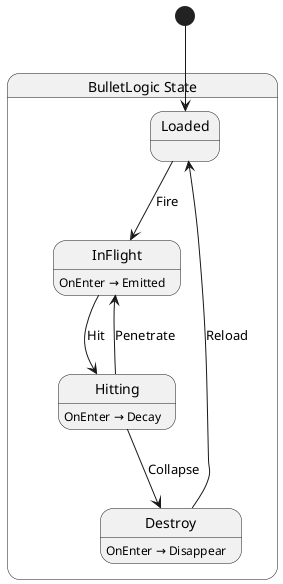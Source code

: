 @startuml BulletLogic
state "BulletLogic State" as EternalJourney_App_State_BulletLogic_State {
  state "Loaded" as EternalJourney_App_State_BulletLogic_State_Loaded
  state "InFlight" as EternalJourney_App_State_BulletLogic_State_InFlight
  state "Hitting" as EternalJourney_App_State_BulletLogic_State_Hitting
  state "Destroy" as EternalJourney_App_State_BulletLogic_State_Destroy
}

EternalJourney_App_State_BulletLogic_State_Destroy --> EternalJourney_App_State_BulletLogic_State_Loaded : Reload
EternalJourney_App_State_BulletLogic_State_Hitting --> EternalJourney_App_State_BulletLogic_State_Destroy : Collapse
EternalJourney_App_State_BulletLogic_State_Hitting --> EternalJourney_App_State_BulletLogic_State_InFlight : Penetrate
EternalJourney_App_State_BulletLogic_State_InFlight --> EternalJourney_App_State_BulletLogic_State_Hitting : Hit
EternalJourney_App_State_BulletLogic_State_Loaded --> EternalJourney_App_State_BulletLogic_State_InFlight : Fire

EternalJourney_App_State_BulletLogic_State_Destroy : OnEnter → Disappear
EternalJourney_App_State_BulletLogic_State_Hitting : OnEnter → Decay
EternalJourney_App_State_BulletLogic_State_InFlight : OnEnter → Emitted

[*] --> EternalJourney_App_State_BulletLogic_State_Loaded
@enduml